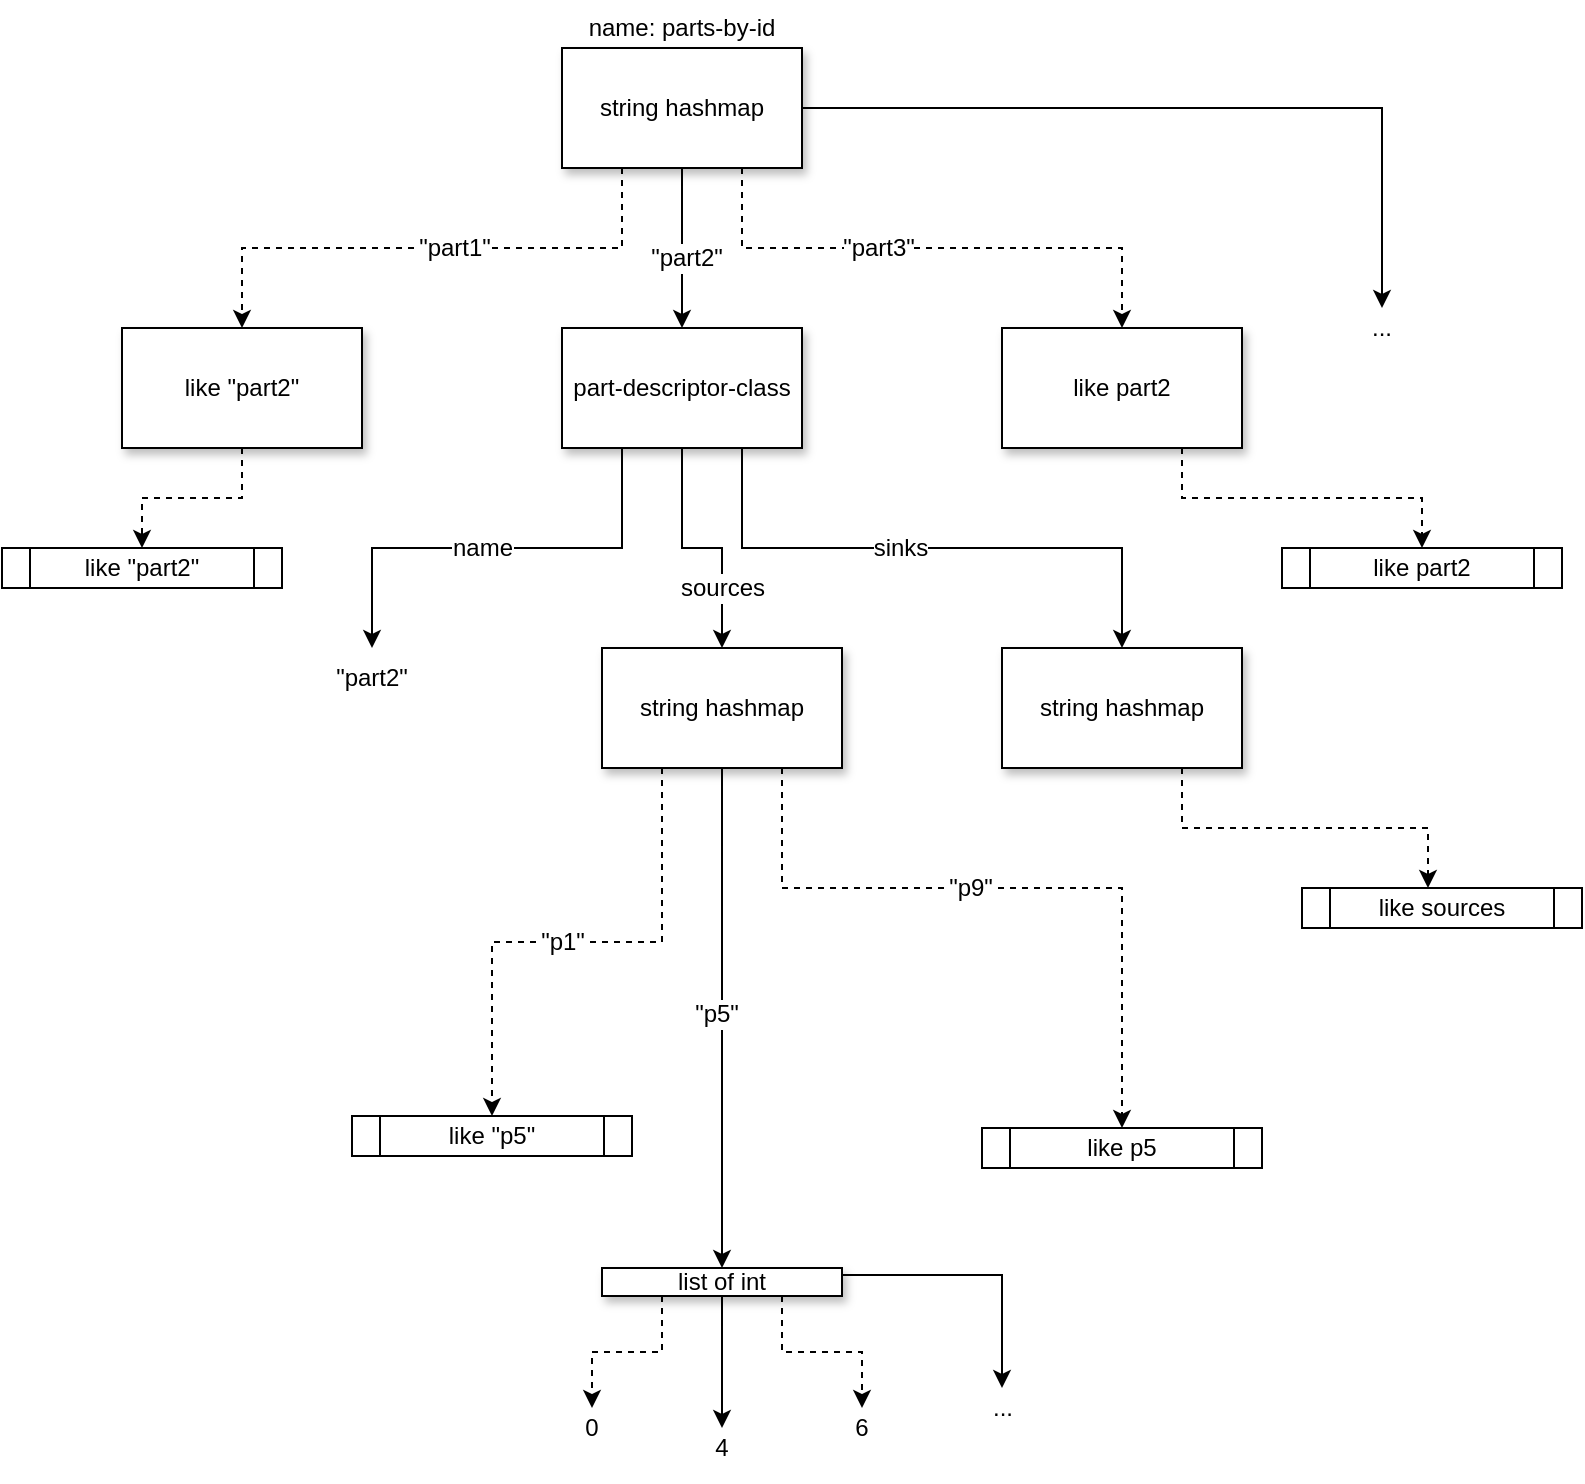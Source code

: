 <mxfile version="11.1.4" type="device"><diagram id="vtuY4MYt8lIP9khEpt2A" name="Page-1"><mxGraphModel dx="982" dy="698" grid="1" gridSize="10" guides="1" tooltips="1" connect="1" arrows="1" fold="1" page="1" pageScale="1" pageWidth="827" pageHeight="1169" math="0" shadow="0"><root><mxCell id="0"/><mxCell id="1" parent="0"/><mxCell id="YR6RXKOD83cWNwXDXdoh-5" style="edgeStyle=orthogonalEdgeStyle;rounded=0;orthogonalLoop=1;jettySize=auto;html=1;exitX=0.5;exitY=1;exitDx=0;exitDy=0;entryX=0.5;entryY=0;entryDx=0;entryDy=0;" parent="1" source="YR6RXKOD83cWNwXDXdoh-1" target="YR6RXKOD83cWNwXDXdoh-2" edge="1"><mxGeometry relative="1" as="geometry"/></mxCell><mxCell id="YR6RXKOD83cWNwXDXdoh-42" value="&quot;part2&quot;" style="text;html=1;resizable=0;points=[];align=center;verticalAlign=middle;labelBackgroundColor=#ffffff;" parent="YR6RXKOD83cWNwXDXdoh-5" vertex="1" connectable="0"><mxGeometry x="0.125" y="2" relative="1" as="geometry"><mxPoint as="offset"/></mxGeometry></mxCell><mxCell id="YR6RXKOD83cWNwXDXdoh-6" style="edgeStyle=orthogonalEdgeStyle;rounded=0;orthogonalLoop=1;jettySize=auto;html=1;exitX=0.75;exitY=1;exitDx=0;exitDy=0;entryX=0.5;entryY=0;entryDx=0;entryDy=0;dashed=1;" parent="1" source="YR6RXKOD83cWNwXDXdoh-1" target="YR6RXKOD83cWNwXDXdoh-3" edge="1"><mxGeometry relative="1" as="geometry"/></mxCell><mxCell id="YR6RXKOD83cWNwXDXdoh-43" value="&quot;part3&quot;" style="text;html=1;resizable=0;points=[];align=center;verticalAlign=middle;labelBackgroundColor=#ffffff;" parent="YR6RXKOD83cWNwXDXdoh-6" vertex="1" connectable="0"><mxGeometry x="-0.2" relative="1" as="geometry"><mxPoint as="offset"/></mxGeometry></mxCell><mxCell id="YR6RXKOD83cWNwXDXdoh-7" style="edgeStyle=orthogonalEdgeStyle;rounded=0;orthogonalLoop=1;jettySize=auto;html=1;exitX=0.25;exitY=1;exitDx=0;exitDy=0;entryX=0.5;entryY=0;entryDx=0;entryDy=0;dashed=1;" parent="1" source="YR6RXKOD83cWNwXDXdoh-1" target="YR6RXKOD83cWNwXDXdoh-4" edge="1"><mxGeometry relative="1" as="geometry"/></mxCell><mxCell id="YR6RXKOD83cWNwXDXdoh-44" value="&quot;part1&quot;" style="text;html=1;resizable=0;points=[];align=center;verticalAlign=middle;labelBackgroundColor=#ffffff;" parent="YR6RXKOD83cWNwXDXdoh-7" vertex="1" connectable="0"><mxGeometry x="-0.082" relative="1" as="geometry"><mxPoint as="offset"/></mxGeometry></mxCell><mxCell id="YR6RXKOD83cWNwXDXdoh-54" style="edgeStyle=orthogonalEdgeStyle;rounded=0;orthogonalLoop=1;jettySize=auto;html=1;exitX=1;exitY=0.5;exitDx=0;exitDy=0;" parent="1" source="YR6RXKOD83cWNwXDXdoh-1" target="YR6RXKOD83cWNwXDXdoh-55" edge="1"><mxGeometry relative="1" as="geometry"><mxPoint x="710" y="160" as="targetPoint"/></mxGeometry></mxCell><mxCell id="YR6RXKOD83cWNwXDXdoh-1" value="string hashmap" style="rounded=0;whiteSpace=wrap;html=1;shadow=1;" parent="1" vertex="1"><mxGeometry x="300" y="20" width="120" height="60" as="geometry"/></mxCell><mxCell id="YR6RXKOD83cWNwXDXdoh-11" style="edgeStyle=orthogonalEdgeStyle;rounded=0;orthogonalLoop=1;jettySize=auto;html=1;exitX=0.25;exitY=1;exitDx=0;exitDy=0;entryX=0.5;entryY=0;entryDx=0;entryDy=0;" parent="1" source="YR6RXKOD83cWNwXDXdoh-2" target="YR6RXKOD83cWNwXDXdoh-8" edge="1"><mxGeometry relative="1" as="geometry"/></mxCell><mxCell id="YR6RXKOD83cWNwXDXdoh-38" value="name" style="text;html=1;resizable=0;points=[];align=center;verticalAlign=middle;labelBackgroundColor=#ffffff;" parent="YR6RXKOD83cWNwXDXdoh-11" vertex="1" connectable="0"><mxGeometry x="0.067" relative="1" as="geometry"><mxPoint as="offset"/></mxGeometry></mxCell><mxCell id="YR6RXKOD83cWNwXDXdoh-12" style="edgeStyle=orthogonalEdgeStyle;rounded=0;orthogonalLoop=1;jettySize=auto;html=1;exitX=0.5;exitY=1;exitDx=0;exitDy=0;entryX=0.5;entryY=0;entryDx=0;entryDy=0;" parent="1" source="YR6RXKOD83cWNwXDXdoh-2" target="YR6RXKOD83cWNwXDXdoh-9" edge="1"><mxGeometry relative="1" as="geometry"/></mxCell><mxCell id="YR6RXKOD83cWNwXDXdoh-36" value="sources" style="text;html=1;resizable=0;points=[];align=center;verticalAlign=middle;labelBackgroundColor=#ffffff;" parent="YR6RXKOD83cWNwXDXdoh-12" vertex="1" connectable="0"><mxGeometry x="-0.167" y="8" relative="1" as="geometry"><mxPoint x="20" y="28" as="offset"/></mxGeometry></mxCell><mxCell id="YR6RXKOD83cWNwXDXdoh-13" style="edgeStyle=orthogonalEdgeStyle;rounded=0;orthogonalLoop=1;jettySize=auto;html=1;exitX=0.75;exitY=1;exitDx=0;exitDy=0;" parent="1" source="YR6RXKOD83cWNwXDXdoh-2" target="YR6RXKOD83cWNwXDXdoh-10" edge="1"><mxGeometry relative="1" as="geometry"/></mxCell><mxCell id="YR6RXKOD83cWNwXDXdoh-37" value="sinks" style="text;html=1;resizable=0;points=[];align=center;verticalAlign=middle;labelBackgroundColor=#ffffff;" parent="YR6RXKOD83cWNwXDXdoh-13" vertex="1" connectable="0"><mxGeometry x="-0.11" relative="1" as="geometry"><mxPoint as="offset"/></mxGeometry></mxCell><mxCell id="YR6RXKOD83cWNwXDXdoh-2" value="part-descriptor-class" style="rounded=0;whiteSpace=wrap;html=1;shadow=1;" parent="1" vertex="1"><mxGeometry x="300" y="160" width="120" height="60" as="geometry"/></mxCell><mxCell id="YR6RXKOD83cWNwXDXdoh-26" style="edgeStyle=orthogonalEdgeStyle;rounded=0;orthogonalLoop=1;jettySize=auto;html=1;exitX=0.75;exitY=1;exitDx=0;exitDy=0;entryX=0.5;entryY=0;entryDx=0;entryDy=0;dashed=1;" parent="1" source="YR6RXKOD83cWNwXDXdoh-3" target="YR6RXKOD83cWNwXDXdoh-25" edge="1"><mxGeometry relative="1" as="geometry"/></mxCell><mxCell id="YR6RXKOD83cWNwXDXdoh-3" value="like part2" style="rounded=0;whiteSpace=wrap;html=1;shadow=1;" parent="1" vertex="1"><mxGeometry x="520" y="160" width="120" height="60" as="geometry"/></mxCell><mxCell id="YR6RXKOD83cWNwXDXdoh-28" style="edgeStyle=orthogonalEdgeStyle;rounded=0;orthogonalLoop=1;jettySize=auto;html=1;exitX=0.5;exitY=1;exitDx=0;exitDy=0;entryX=0.5;entryY=0;entryDx=0;entryDy=0;dashed=1;" parent="1" source="YR6RXKOD83cWNwXDXdoh-4" target="YR6RXKOD83cWNwXDXdoh-27" edge="1"><mxGeometry relative="1" as="geometry"/></mxCell><mxCell id="YR6RXKOD83cWNwXDXdoh-4" value="like &quot;part2&quot;" style="rounded=0;whiteSpace=wrap;html=1;shadow=1;" parent="1" vertex="1"><mxGeometry x="80" y="160" width="120" height="60" as="geometry"/></mxCell><mxCell id="YR6RXKOD83cWNwXDXdoh-8" value="&quot;part2&quot;" style="text;html=1;strokeColor=none;fillColor=none;align=center;verticalAlign=middle;whiteSpace=wrap;rounded=0;" parent="1" vertex="1"><mxGeometry x="180" y="320" width="50" height="30" as="geometry"/></mxCell><mxCell id="YR6RXKOD83cWNwXDXdoh-17" style="edgeStyle=orthogonalEdgeStyle;rounded=0;orthogonalLoop=1;jettySize=auto;html=1;exitX=0.25;exitY=1;exitDx=0;exitDy=0;entryX=0.5;entryY=0;entryDx=0;entryDy=0;dashed=1;" parent="1" source="YR6RXKOD83cWNwXDXdoh-9" target="YR6RXKOD83cWNwXDXdoh-32" edge="1"><mxGeometry relative="1" as="geometry"><mxPoint x="265" y="440" as="targetPoint"/></mxGeometry></mxCell><mxCell id="YR6RXKOD83cWNwXDXdoh-39" value="&quot;p1&quot;" style="text;html=1;resizable=0;points=[];align=center;verticalAlign=middle;labelBackgroundColor=#ffffff;" parent="YR6RXKOD83cWNwXDXdoh-17" vertex="1" connectable="0"><mxGeometry x="0.062" relative="1" as="geometry"><mxPoint as="offset"/></mxGeometry></mxCell><mxCell id="YR6RXKOD83cWNwXDXdoh-18" style="edgeStyle=orthogonalEdgeStyle;rounded=0;orthogonalLoop=1;jettySize=auto;html=1;exitX=0.5;exitY=1;exitDx=0;exitDy=0;entryX=0.5;entryY=0;entryDx=0;entryDy=0;" parent="1" source="YR6RXKOD83cWNwXDXdoh-9" target="YR6RXKOD83cWNwXDXdoh-46" edge="1"><mxGeometry relative="1" as="geometry"><mxPoint x="420" y="440" as="targetPoint"/></mxGeometry></mxCell><mxCell id="YR6RXKOD83cWNwXDXdoh-40" value="&quot;p5&quot;" style="text;html=1;resizable=0;points=[];align=center;verticalAlign=middle;labelBackgroundColor=#ffffff;" parent="YR6RXKOD83cWNwXDXdoh-18" vertex="1" connectable="0"><mxGeometry x="-0.02" y="-3" relative="1" as="geometry"><mxPoint as="offset"/></mxGeometry></mxCell><mxCell id="YR6RXKOD83cWNwXDXdoh-19" style="edgeStyle=orthogonalEdgeStyle;rounded=0;orthogonalLoop=1;jettySize=auto;html=1;exitX=0.75;exitY=1;exitDx=0;exitDy=0;entryX=0.5;entryY=0;entryDx=0;entryDy=0;dashed=1;" parent="1" source="YR6RXKOD83cWNwXDXdoh-9" target="YR6RXKOD83cWNwXDXdoh-33" edge="1"><mxGeometry relative="1" as="geometry"><mxPoint x="580" y="440" as="targetPoint"/><Array as="points"><mxPoint x="410" y="440"/><mxPoint x="580" y="440"/></Array></mxGeometry></mxCell><mxCell id="YR6RXKOD83cWNwXDXdoh-41" value="&quot;p9&quot;" style="text;html=1;resizable=0;points=[];align=center;verticalAlign=middle;labelBackgroundColor=#ffffff;" parent="YR6RXKOD83cWNwXDXdoh-19" vertex="1" connectable="0"><mxGeometry x="-0.122" relative="1" as="geometry"><mxPoint as="offset"/></mxGeometry></mxCell><mxCell id="YR6RXKOD83cWNwXDXdoh-9" value="string hashmap" style="rounded=0;whiteSpace=wrap;html=1;shadow=1;" parent="1" vertex="1"><mxGeometry x="320" y="320" width="120" height="60" as="geometry"/></mxCell><mxCell id="YR6RXKOD83cWNwXDXdoh-24" style="edgeStyle=orthogonalEdgeStyle;rounded=0;orthogonalLoop=1;jettySize=auto;html=1;exitX=0.75;exitY=1;exitDx=0;exitDy=0;entryX=0.45;entryY=0;entryDx=0;entryDy=0;entryPerimeter=0;dashed=1;" parent="1" source="YR6RXKOD83cWNwXDXdoh-10" target="YR6RXKOD83cWNwXDXdoh-20" edge="1"><mxGeometry relative="1" as="geometry"/></mxCell><mxCell id="YR6RXKOD83cWNwXDXdoh-10" value="string hashmap" style="rounded=0;whiteSpace=wrap;html=1;shadow=1;" parent="1" vertex="1"><mxGeometry x="520" y="320" width="120" height="60" as="geometry"/></mxCell><mxCell id="YR6RXKOD83cWNwXDXdoh-20" value="like sources" style="shape=process;whiteSpace=wrap;html=1;backgroundOutline=1;" parent="1" vertex="1"><mxGeometry x="670" y="440" width="140" height="20" as="geometry"/></mxCell><mxCell id="YR6RXKOD83cWNwXDXdoh-25" value="like part2" style="shape=process;whiteSpace=wrap;html=1;backgroundOutline=1;" parent="1" vertex="1"><mxGeometry x="660" y="270" width="140" height="20" as="geometry"/></mxCell><mxCell id="YR6RXKOD83cWNwXDXdoh-27" value="like &quot;part2&quot;" style="shape=process;whiteSpace=wrap;html=1;backgroundOutline=1;" parent="1" vertex="1"><mxGeometry x="20" y="270" width="140" height="20" as="geometry"/></mxCell><mxCell id="YR6RXKOD83cWNwXDXdoh-29" value="0" style="text;html=1;strokeColor=none;fillColor=none;align=center;verticalAlign=middle;whiteSpace=wrap;rounded=0;shadow=1;" parent="1" vertex="1"><mxGeometry x="280" y="700" width="70" height="20" as="geometry"/></mxCell><mxCell id="YR6RXKOD83cWNwXDXdoh-32" value="like &quot;p5&quot;" style="shape=process;whiteSpace=wrap;html=1;backgroundOutline=1;" parent="1" vertex="1"><mxGeometry x="195" y="554" width="140" height="20" as="geometry"/></mxCell><mxCell id="YR6RXKOD83cWNwXDXdoh-33" value="like p5" style="shape=process;whiteSpace=wrap;html=1;backgroundOutline=1;" parent="1" vertex="1"><mxGeometry x="510" y="560" width="140" height="20" as="geometry"/></mxCell><mxCell id="YR6RXKOD83cWNwXDXdoh-45" value="name: parts-by-id" style="text;html=1;strokeColor=none;fillColor=none;align=center;verticalAlign=middle;whiteSpace=wrap;rounded=0;shadow=1;" parent="1" vertex="1"><mxGeometry x="300" width="120" height="20" as="geometry"/></mxCell><mxCell id="YR6RXKOD83cWNwXDXdoh-51" style="edgeStyle=orthogonalEdgeStyle;rounded=0;orthogonalLoop=1;jettySize=auto;html=1;exitX=0.25;exitY=1;exitDx=0;exitDy=0;dashed=1;" parent="1" source="YR6RXKOD83cWNwXDXdoh-46" target="YR6RXKOD83cWNwXDXdoh-29" edge="1"><mxGeometry relative="1" as="geometry"/></mxCell><mxCell id="YR6RXKOD83cWNwXDXdoh-52" style="edgeStyle=orthogonalEdgeStyle;rounded=0;orthogonalLoop=1;jettySize=auto;html=1;exitX=0.5;exitY=1;exitDx=0;exitDy=0;" parent="1" source="YR6RXKOD83cWNwXDXdoh-46" target="YR6RXKOD83cWNwXDXdoh-47" edge="1"><mxGeometry relative="1" as="geometry"/></mxCell><mxCell id="YR6RXKOD83cWNwXDXdoh-53" style="edgeStyle=orthogonalEdgeStyle;rounded=0;orthogonalLoop=1;jettySize=auto;html=1;exitX=0.75;exitY=1;exitDx=0;exitDy=0;entryX=0.5;entryY=0;entryDx=0;entryDy=0;dashed=1;" parent="1" source="YR6RXKOD83cWNwXDXdoh-46" target="YR6RXKOD83cWNwXDXdoh-48" edge="1"><mxGeometry relative="1" as="geometry"/></mxCell><mxCell id="YR6RXKOD83cWNwXDXdoh-56" style="edgeStyle=orthogonalEdgeStyle;rounded=0;orthogonalLoop=1;jettySize=auto;html=1;exitX=1;exitY=0.25;exitDx=0;exitDy=0;entryX=0.5;entryY=0;entryDx=0;entryDy=0;entryPerimeter=0;" parent="1" source="YR6RXKOD83cWNwXDXdoh-46" target="YR6RXKOD83cWNwXDXdoh-57" edge="1"><mxGeometry relative="1" as="geometry"><mxPoint x="520" y="680" as="targetPoint"/></mxGeometry></mxCell><mxCell id="YR6RXKOD83cWNwXDXdoh-46" value="list of int" style="rounded=0;whiteSpace=wrap;html=1;shadow=1;" parent="1" vertex="1"><mxGeometry x="320" y="630" width="120" height="14" as="geometry"/></mxCell><mxCell id="YR6RXKOD83cWNwXDXdoh-47" value="4" style="text;html=1;strokeColor=none;fillColor=none;align=center;verticalAlign=middle;whiteSpace=wrap;rounded=0;shadow=1;" parent="1" vertex="1"><mxGeometry x="360" y="710" width="40" height="20" as="geometry"/></mxCell><mxCell id="YR6RXKOD83cWNwXDXdoh-48" value="6" style="text;html=1;strokeColor=none;fillColor=none;align=center;verticalAlign=middle;whiteSpace=wrap;rounded=0;shadow=1;" parent="1" vertex="1"><mxGeometry x="430" y="700" width="40" height="20" as="geometry"/></mxCell><mxCell id="YR6RXKOD83cWNwXDXdoh-55" value="..." style="text;html=1;strokeColor=none;fillColor=none;align=center;verticalAlign=middle;whiteSpace=wrap;rounded=0;" parent="1" vertex="1"><mxGeometry x="690" y="150" width="40" height="20" as="geometry"/></mxCell><mxCell id="YR6RXKOD83cWNwXDXdoh-57" value="..." style="text;html=1;resizable=0;points=[];autosize=1;align=center;verticalAlign=top;spacingTop=-4;" parent="1" vertex="1"><mxGeometry x="505" y="690" width="30" height="20" as="geometry"/></mxCell></root></mxGraphModel></diagram></mxfile>